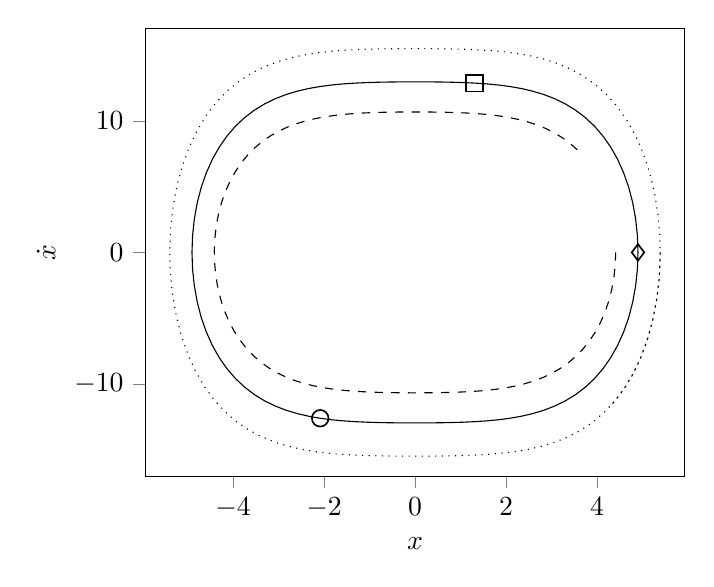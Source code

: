 % This file was created by matplotlib2tikz v0.6.13.
\begin{tikzpicture}

\begin{axis}[
xlabel={$x$},
ylabel={$\dot x$},
xmin=-5.93, xmax=5.93,
ymin=-17.049, ymax=17.049,
xtick={-6,-4,-2,0,2,4,6},
xticklabels={,$-4$,$-2$,$0$,$2$,$4$,},
ytick={-20,-10,0,10,20},
yticklabels={,$-10$,$0$,$10$,$0$},
tick align=outside,
tick pos=left,
x grid style={white!69.02!black},
y grid style={white!69.02!black}
]
\addplot [black, forget plot]
table {%
4.901 0
4.888 -1.286
4.849 -2.552
4.785 -3.781
4.697 -4.955
4.585 -6.06
4.452 -7.086
4.299 -8.022
4.128 -8.865
3.941 -9.611
3.74 -10.262
3.527 -10.822
3.304 -11.294
3.071 -11.686
2.832 -12.007
2.586 -12.263
2.336 -12.464
2.083 -12.618
1.826 -12.733
1.568 -12.817
1.308 -12.876
1.047 -12.917
0.786 -12.943
0.524 -12.96
0.262 -12.968
-1.923e-06 -12.971
-0.262 -12.968
-0.524 -12.96
-0.786 -12.943
-1.047 -12.917
-1.308 -12.876
-1.568 -12.817
-1.826 -12.733
-2.083 -12.618
-2.336 -12.464
-2.586 -12.263
-2.832 -12.007
-3.071 -11.686
-3.304 -11.294
-3.527 -10.822
-3.74 -10.262
-3.941 -9.611
-4.128 -8.864
-4.299 -8.022
-4.452 -7.085
-4.585 -6.06
-4.697 -4.955
-4.785 -3.781
-4.849 -2.552
-4.888 -1.286
-4.901 1.926e-05
-4.888 1.286
-4.849 2.552
-4.785 3.781
-4.697 4.955
-4.585 6.06
-4.452 7.086
-4.299 8.022
-4.128 8.865
-3.941 9.611
-3.74 10.262
-3.527 10.822
-3.304 11.294
-3.071 11.686
-2.832 12.007
-2.586 12.263
-2.336 12.464
-2.083 12.618
-1.826 12.733
-1.568 12.817
-1.308 12.876
-1.047 12.917
-0.786 12.943
-0.524 12.96
-0.262 12.968
5.735e-06 12.971
0.262 12.968
0.524 12.96
0.786 12.943
1.048 12.917
1.308 12.876
1.568 12.817
1.826 12.733
2.083 12.618
2.336 12.464
2.586 12.263
2.832 12.007
3.071 11.686
3.304 11.294
3.527 10.822
3.74 10.262
3.941 9.611
4.128 8.864
4.299 8.022
4.452 7.085
4.585 6.06
4.697 4.955
4.785 3.781
4.849 2.552
4.888 1.286
4.901 -3.715e-05
};
\addplot [black, dashed, forget plot]
table {%
4.411 0
4.401 -0.955
4.372 -1.897
4.325 -2.817
4.259 -3.704
4.175 -4.548
4.075 -5.342
3.96 -6.079
3.83 -6.756
3.687 -7.369
3.532 -7.918
3.367 -8.403
3.193 -8.826
3.011 -9.191
2.822 -9.501
2.627 -9.761
2.427 -9.975
2.224 -10.15
2.017 -10.289
1.808 -10.399
1.597 -10.484
1.384 -10.547
1.171 -10.594
0.956 -10.628
0.741 -10.652
0.526 -10.667
0.31 -10.676
0.094 -10.68
-0.122 -10.68
-0.338 -10.675
-0.554 -10.665
-0.769 -10.649
-0.984 -10.624
-1.198 -10.589
-1.412 -10.54
-1.625 -10.474
-1.835 -10.386
-2.044 -10.273
-2.251 -10.129
-2.454 -9.95
-2.653 -9.73
-2.847 -9.464
-3.035 -9.147
-3.216 -8.775
-3.389 -8.343
-3.553 -7.85
-3.706 -7.293
-3.847 -6.671
-3.975 -5.987
-4.089 -5.242
-4.187 -4.441
-4.268 -3.591
-4.332 -2.699
-4.377 -1.776
-4.403 -0.831
-4.411 0.124
-4.398 1.078
-4.367 2.019
-4.317 2.935
-4.249 3.816
-4.163 4.654
-4.061 5.441
-3.943 6.17
-3.812 6.839
-3.667 7.444
-3.511 7.984
-3.345 8.461
-3.17 8.877
-2.987 9.234
-2.797 9.538
-2.601 9.791
-2.401 10.0
-2.197 10.17
-1.99 10.305
-1.781 10.411
-1.569 10.493
-1.357 10.554
-1.143 10.6
-0.928 10.632
-0.713 10.654
-0.498 10.669
-0.282 10.677
-0.066 10.681
0.15 10.68
0.366 10.674
0.582 10.664
0.797 10.646
1.012 10.621
1.226 10.584
1.44 10.533
1.652 10.464
1.863 10.373
2.071 10.256
2.277 10.108
2.48 9.924
2.678 9.698
2.871 9.426
3.059 9.102
3.239 8.722
3.411 8.283
3.573 7.781
};
\addplot [black, dotted, forget plot]
table {%
5.391 0
5.374 -1.687
5.323 -3.345
5.239 -4.942
5.124 -6.455
4.979 -7.862
4.807 -9.147
4.61 -10.299
4.391 -11.313
4.153 -12.189
3.899 -12.932
3.631 -13.548
3.352 -14.05
3.064 -14.45
2.769 -14.76
2.468 -14.995
2.163 -15.168
1.855 -15.291
1.545 -15.376
1.233 -15.431
0.921 -15.466
0.608 -15.486
0.295 -15.496
-0.018 -15.499
-0.331 -15.496
-0.645 -15.484
-0.957 -15.463
-1.27 -15.426
-1.581 -15.368
-1.891 -15.279
-2.198 -15.151
-2.503 -14.972
-2.803 -14.728
-3.098 -14.408
-3.385 -13.998
-3.663 -13.483
-3.93 -12.852
-4.182 -12.094
-4.418 -11.203
-4.634 -10.172
-4.828 -9.005
-4.997 -7.705
-5.139 -6.285
-5.25 -4.761
-5.331 -3.155
-5.378 -1.493
-5.391 0.196
-5.37 1.882
-5.315 3.533
-5.227 5.123
-5.108 6.624
-4.96 8.018
-4.785 9.288
-4.586 10.424
-4.365 11.422
-4.125 12.282
-3.869 13.009
-3.6 13.612
-3.319 14.102
-3.03 14.49
-2.734 14.791
-2.433 15.018
-2.127 15.185
-1.819 15.303
-1.509 15.383
-1.197 15.436
-0.885 15.469
-0.572 15.488
-0.259 15.497
0.055 15.499
0.368 15.495
0.681 15.482
0.994 15.459
1.306 15.42
1.617 15.359
1.927 15.267
2.234 15.133
2.538 14.947
2.838 14.695
3.132 14.366
3.418 13.943
3.695 13.416
3.96 12.771
4.21 11.998
4.444 11.09
4.658 10.044
4.849 8.861
5.015 7.546
5.153 6.113
5.261 4.578
5.338 2.964
5.381 1.297
5.39 -0.393
5.365 -2.076
5.306 -3.722
5.215 -5.302
5.093 -6.792
4.941 -8.172
4.763 -9.427
4.561 -10.547
4.338 -11.529
};
\addplot [semithick, black, mark=diamond, mark size=3, mark options={solid,fill opacity=0}, only marks, forget plot]
table {%
4.901 -3.715e-05
};
\addplot [semithick, black, mark=square, mark size=3, mark options={solid,fill opacity=0}, only marks, forget plot]
table {%
1.308 12.876
};
\addplot [semithick, black, mark=*, mark size=3, mark options={solid,fill opacity=0}, only marks, forget plot]
table {%
-2.083 -12.618
};
% \path [draw=black, fill opacity=0] (axis cs:0,-17.049)
% --(axis cs:0,17.049);

% \path [draw=black, fill opacity=0] (axis cs:1,-17.049)
% --(axis cs:1,17.049);

% \path [draw=black, fill opacity=0] (axis cs:-5.93,0)
% --(axis cs:5.93,0);

% \path [draw=black, fill opacity=0] (axis cs:-5.93,1)
% --(axis cs:5.93,1);

\end{axis}

\end{tikzpicture}
